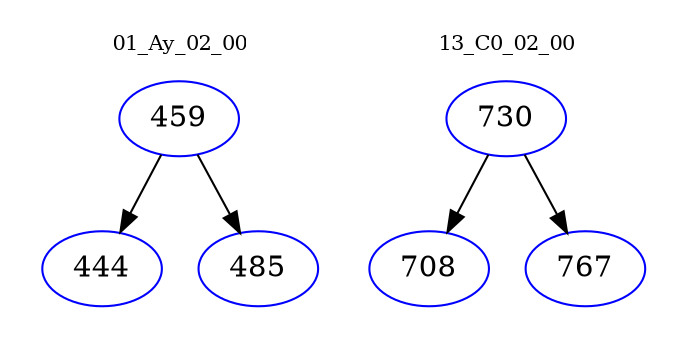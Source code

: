 digraph{
subgraph cluster_0 {
color = white
label = "01_Ay_02_00";
fontsize=10;
T0_459 [label="459", color="blue"]
T0_459 -> T0_444 [color="black"]
T0_444 [label="444", color="blue"]
T0_459 -> T0_485 [color="black"]
T0_485 [label="485", color="blue"]
}
subgraph cluster_1 {
color = white
label = "13_C0_02_00";
fontsize=10;
T1_730 [label="730", color="blue"]
T1_730 -> T1_708 [color="black"]
T1_708 [label="708", color="blue"]
T1_730 -> T1_767 [color="black"]
T1_767 [label="767", color="blue"]
}
}
